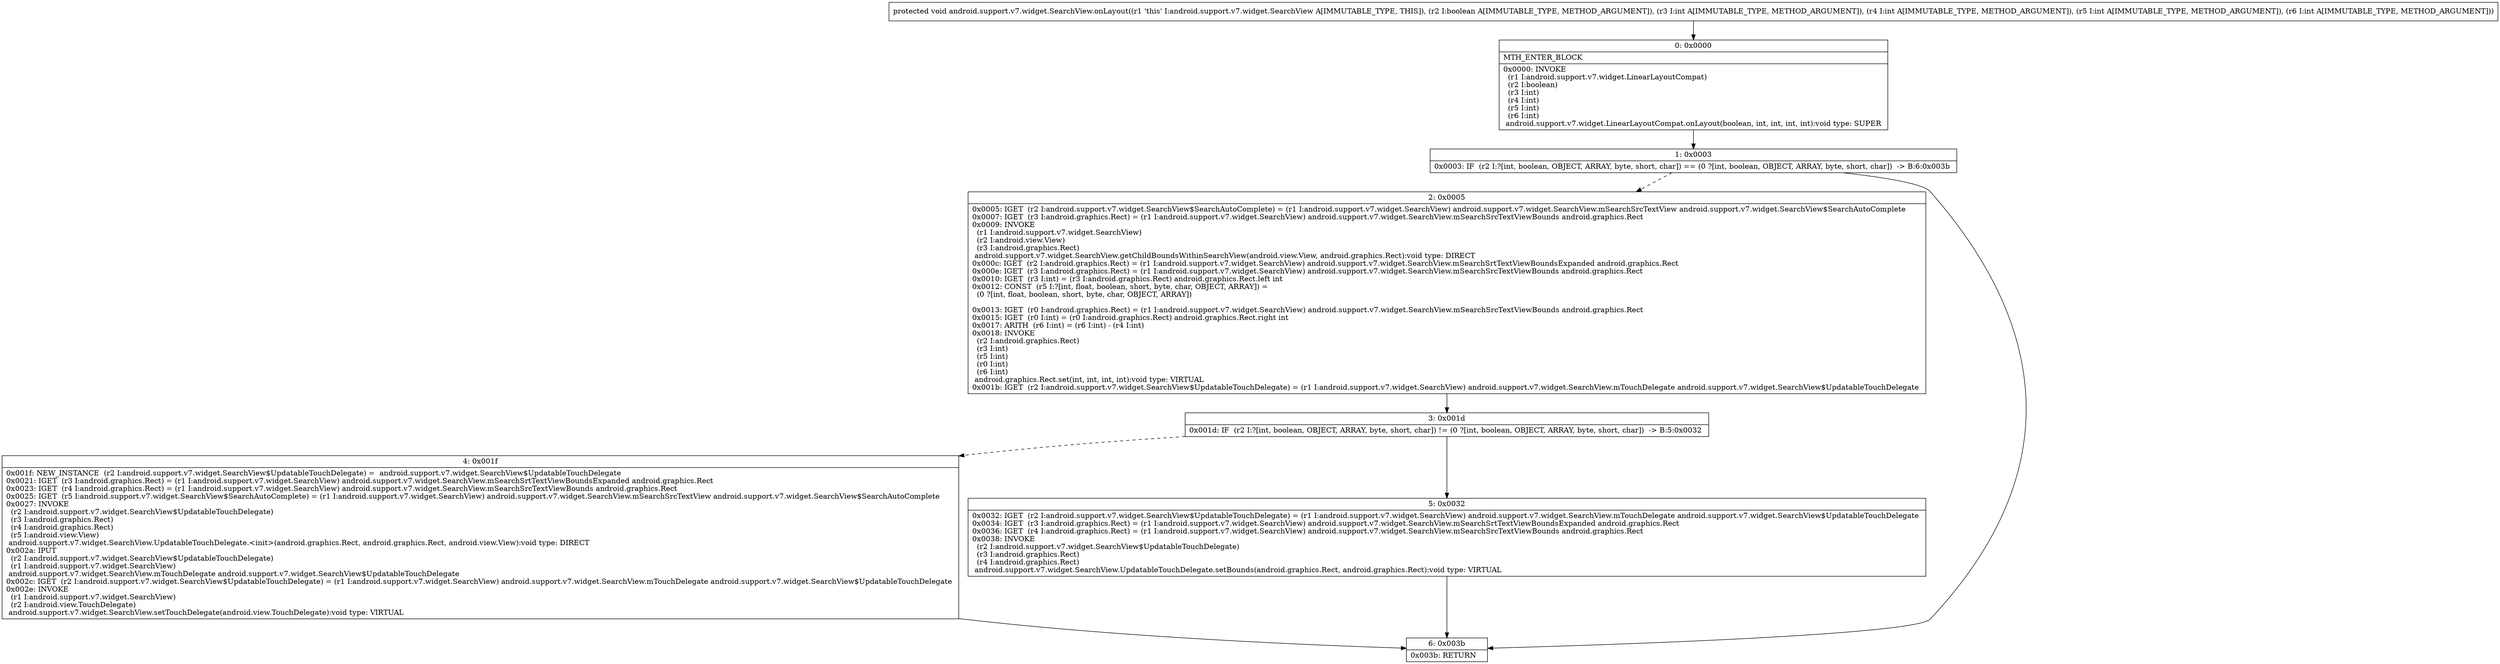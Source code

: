 digraph "CFG forandroid.support.v7.widget.SearchView.onLayout(ZIIII)V" {
Node_0 [shape=record,label="{0\:\ 0x0000|MTH_ENTER_BLOCK\l|0x0000: INVOKE  \l  (r1 I:android.support.v7.widget.LinearLayoutCompat)\l  (r2 I:boolean)\l  (r3 I:int)\l  (r4 I:int)\l  (r5 I:int)\l  (r6 I:int)\l android.support.v7.widget.LinearLayoutCompat.onLayout(boolean, int, int, int, int):void type: SUPER \l}"];
Node_1 [shape=record,label="{1\:\ 0x0003|0x0003: IF  (r2 I:?[int, boolean, OBJECT, ARRAY, byte, short, char]) == (0 ?[int, boolean, OBJECT, ARRAY, byte, short, char])  \-\> B:6:0x003b \l}"];
Node_2 [shape=record,label="{2\:\ 0x0005|0x0005: IGET  (r2 I:android.support.v7.widget.SearchView$SearchAutoComplete) = (r1 I:android.support.v7.widget.SearchView) android.support.v7.widget.SearchView.mSearchSrcTextView android.support.v7.widget.SearchView$SearchAutoComplete \l0x0007: IGET  (r3 I:android.graphics.Rect) = (r1 I:android.support.v7.widget.SearchView) android.support.v7.widget.SearchView.mSearchSrcTextViewBounds android.graphics.Rect \l0x0009: INVOKE  \l  (r1 I:android.support.v7.widget.SearchView)\l  (r2 I:android.view.View)\l  (r3 I:android.graphics.Rect)\l android.support.v7.widget.SearchView.getChildBoundsWithinSearchView(android.view.View, android.graphics.Rect):void type: DIRECT \l0x000c: IGET  (r2 I:android.graphics.Rect) = (r1 I:android.support.v7.widget.SearchView) android.support.v7.widget.SearchView.mSearchSrtTextViewBoundsExpanded android.graphics.Rect \l0x000e: IGET  (r3 I:android.graphics.Rect) = (r1 I:android.support.v7.widget.SearchView) android.support.v7.widget.SearchView.mSearchSrcTextViewBounds android.graphics.Rect \l0x0010: IGET  (r3 I:int) = (r3 I:android.graphics.Rect) android.graphics.Rect.left int \l0x0012: CONST  (r5 I:?[int, float, boolean, short, byte, char, OBJECT, ARRAY]) = \l  (0 ?[int, float, boolean, short, byte, char, OBJECT, ARRAY])\l \l0x0013: IGET  (r0 I:android.graphics.Rect) = (r1 I:android.support.v7.widget.SearchView) android.support.v7.widget.SearchView.mSearchSrcTextViewBounds android.graphics.Rect \l0x0015: IGET  (r0 I:int) = (r0 I:android.graphics.Rect) android.graphics.Rect.right int \l0x0017: ARITH  (r6 I:int) = (r6 I:int) \- (r4 I:int) \l0x0018: INVOKE  \l  (r2 I:android.graphics.Rect)\l  (r3 I:int)\l  (r5 I:int)\l  (r0 I:int)\l  (r6 I:int)\l android.graphics.Rect.set(int, int, int, int):void type: VIRTUAL \l0x001b: IGET  (r2 I:android.support.v7.widget.SearchView$UpdatableTouchDelegate) = (r1 I:android.support.v7.widget.SearchView) android.support.v7.widget.SearchView.mTouchDelegate android.support.v7.widget.SearchView$UpdatableTouchDelegate \l}"];
Node_3 [shape=record,label="{3\:\ 0x001d|0x001d: IF  (r2 I:?[int, boolean, OBJECT, ARRAY, byte, short, char]) != (0 ?[int, boolean, OBJECT, ARRAY, byte, short, char])  \-\> B:5:0x0032 \l}"];
Node_4 [shape=record,label="{4\:\ 0x001f|0x001f: NEW_INSTANCE  (r2 I:android.support.v7.widget.SearchView$UpdatableTouchDelegate) =  android.support.v7.widget.SearchView$UpdatableTouchDelegate \l0x0021: IGET  (r3 I:android.graphics.Rect) = (r1 I:android.support.v7.widget.SearchView) android.support.v7.widget.SearchView.mSearchSrtTextViewBoundsExpanded android.graphics.Rect \l0x0023: IGET  (r4 I:android.graphics.Rect) = (r1 I:android.support.v7.widget.SearchView) android.support.v7.widget.SearchView.mSearchSrcTextViewBounds android.graphics.Rect \l0x0025: IGET  (r5 I:android.support.v7.widget.SearchView$SearchAutoComplete) = (r1 I:android.support.v7.widget.SearchView) android.support.v7.widget.SearchView.mSearchSrcTextView android.support.v7.widget.SearchView$SearchAutoComplete \l0x0027: INVOKE  \l  (r2 I:android.support.v7.widget.SearchView$UpdatableTouchDelegate)\l  (r3 I:android.graphics.Rect)\l  (r4 I:android.graphics.Rect)\l  (r5 I:android.view.View)\l android.support.v7.widget.SearchView.UpdatableTouchDelegate.\<init\>(android.graphics.Rect, android.graphics.Rect, android.view.View):void type: DIRECT \l0x002a: IPUT  \l  (r2 I:android.support.v7.widget.SearchView$UpdatableTouchDelegate)\l  (r1 I:android.support.v7.widget.SearchView)\l android.support.v7.widget.SearchView.mTouchDelegate android.support.v7.widget.SearchView$UpdatableTouchDelegate \l0x002c: IGET  (r2 I:android.support.v7.widget.SearchView$UpdatableTouchDelegate) = (r1 I:android.support.v7.widget.SearchView) android.support.v7.widget.SearchView.mTouchDelegate android.support.v7.widget.SearchView$UpdatableTouchDelegate \l0x002e: INVOKE  \l  (r1 I:android.support.v7.widget.SearchView)\l  (r2 I:android.view.TouchDelegate)\l android.support.v7.widget.SearchView.setTouchDelegate(android.view.TouchDelegate):void type: VIRTUAL \l}"];
Node_5 [shape=record,label="{5\:\ 0x0032|0x0032: IGET  (r2 I:android.support.v7.widget.SearchView$UpdatableTouchDelegate) = (r1 I:android.support.v7.widget.SearchView) android.support.v7.widget.SearchView.mTouchDelegate android.support.v7.widget.SearchView$UpdatableTouchDelegate \l0x0034: IGET  (r3 I:android.graphics.Rect) = (r1 I:android.support.v7.widget.SearchView) android.support.v7.widget.SearchView.mSearchSrtTextViewBoundsExpanded android.graphics.Rect \l0x0036: IGET  (r4 I:android.graphics.Rect) = (r1 I:android.support.v7.widget.SearchView) android.support.v7.widget.SearchView.mSearchSrcTextViewBounds android.graphics.Rect \l0x0038: INVOKE  \l  (r2 I:android.support.v7.widget.SearchView$UpdatableTouchDelegate)\l  (r3 I:android.graphics.Rect)\l  (r4 I:android.graphics.Rect)\l android.support.v7.widget.SearchView.UpdatableTouchDelegate.setBounds(android.graphics.Rect, android.graphics.Rect):void type: VIRTUAL \l}"];
Node_6 [shape=record,label="{6\:\ 0x003b|0x003b: RETURN   \l}"];
MethodNode[shape=record,label="{protected void android.support.v7.widget.SearchView.onLayout((r1 'this' I:android.support.v7.widget.SearchView A[IMMUTABLE_TYPE, THIS]), (r2 I:boolean A[IMMUTABLE_TYPE, METHOD_ARGUMENT]), (r3 I:int A[IMMUTABLE_TYPE, METHOD_ARGUMENT]), (r4 I:int A[IMMUTABLE_TYPE, METHOD_ARGUMENT]), (r5 I:int A[IMMUTABLE_TYPE, METHOD_ARGUMENT]), (r6 I:int A[IMMUTABLE_TYPE, METHOD_ARGUMENT])) }"];
MethodNode -> Node_0;
Node_0 -> Node_1;
Node_1 -> Node_2[style=dashed];
Node_1 -> Node_6;
Node_2 -> Node_3;
Node_3 -> Node_4[style=dashed];
Node_3 -> Node_5;
Node_4 -> Node_6;
Node_5 -> Node_6;
}

